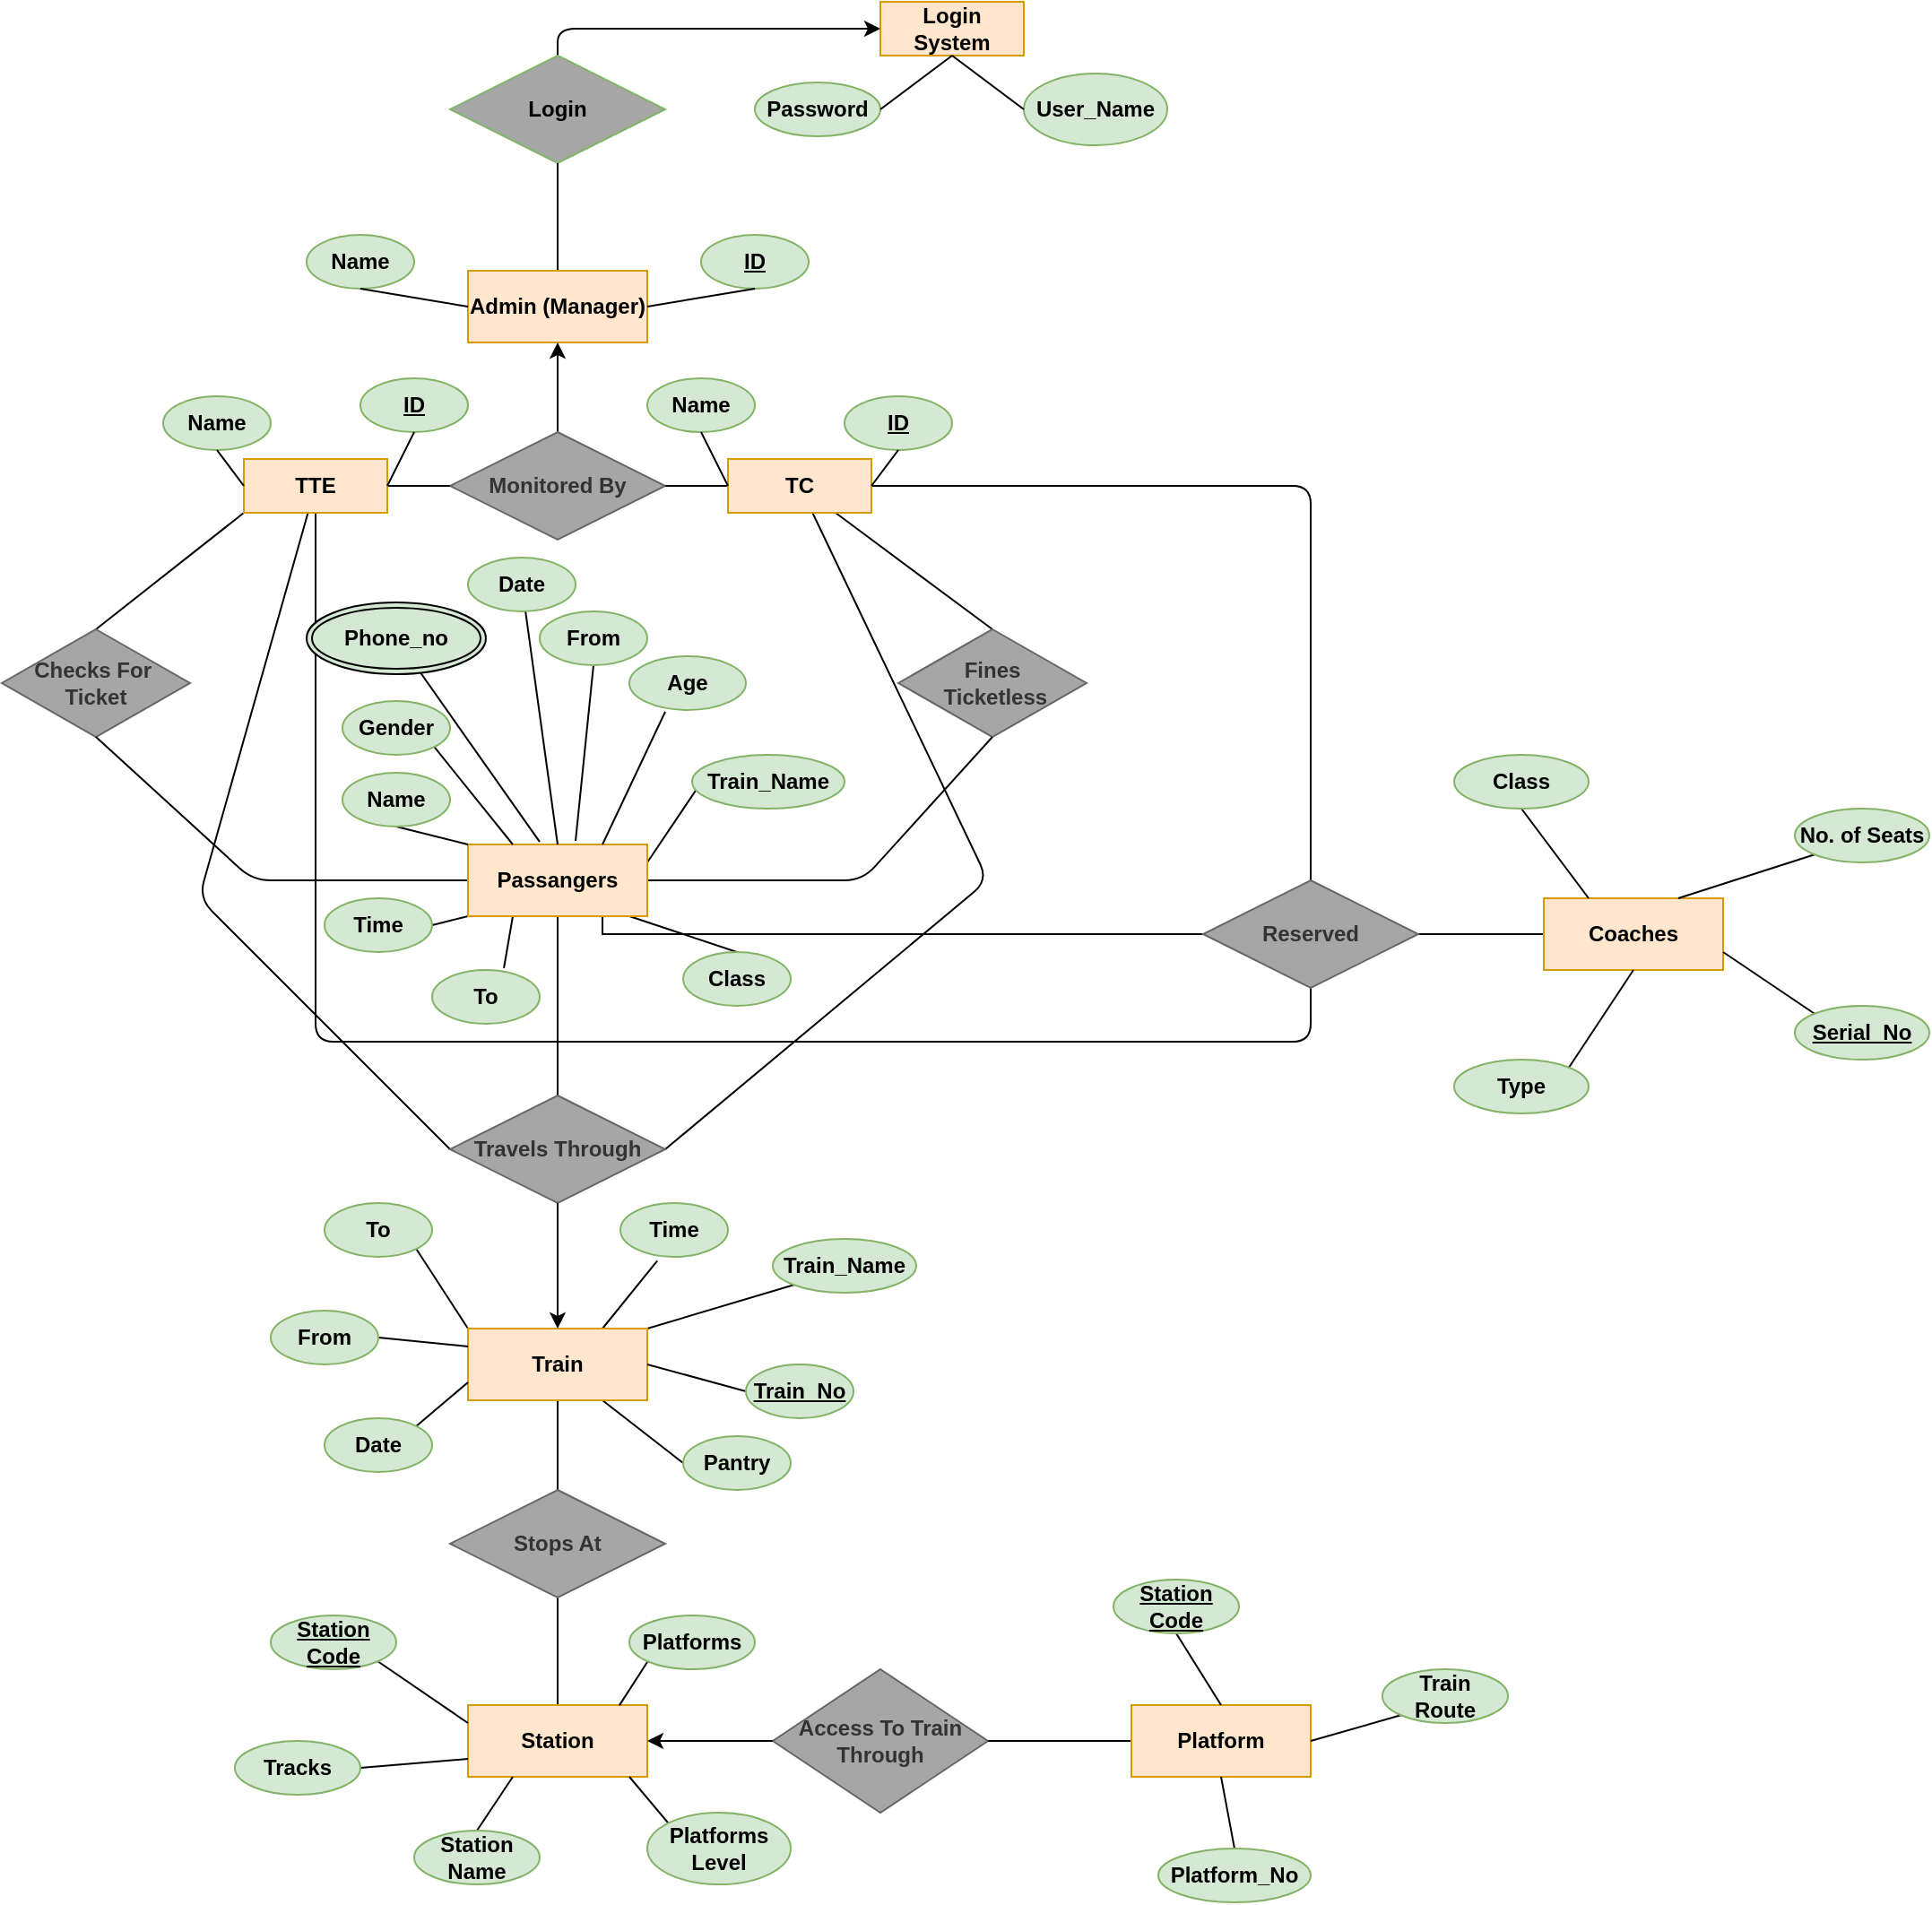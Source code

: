 <mxfile version="14.6.8" type="device"><diagram id="DyldK7B33Eb93IJ0dEKz" name="1"><mxGraphModel dx="1038" dy="556" grid="1" gridSize="10" guides="1" tooltips="1" connect="1" arrows="1" fold="1" page="1" pageScale="1" pageWidth="850" pageHeight="1100" math="0" shadow="0"><root><mxCell id="MlASKUYpzS3GPmrVr3i8-0"/><mxCell id="MlASKUYpzS3GPmrVr3i8-1" parent="MlASKUYpzS3GPmrVr3i8-0"/><object label="Login System" placeholders="1" id="RzUhSfIy6V19n01zIrSp-0"><mxCell style="whiteSpace=wrap;align=center;strokeColor=#d79b00;fillColor=#ffe6cc;fontStyle=1" parent="MlASKUYpzS3GPmrVr3i8-1" vertex="1"><mxGeometry x="740" y="20" width="80" height="30" as="geometry"/></mxCell></object><mxCell id="RzUhSfIy6V19n01zIrSp-6" value="&lt;b&gt;User_Name&lt;/b&gt;" style="ellipse;whiteSpace=wrap;html=1;align=center;strokeColor=#82b366;fillColor=#d5e8d4;" parent="MlASKUYpzS3GPmrVr3i8-1" vertex="1"><mxGeometry x="820" y="60" width="80" height="40" as="geometry"/></mxCell><mxCell id="RzUhSfIy6V19n01zIrSp-9" value="&lt;b&gt;Password&lt;/b&gt;" style="ellipse;whiteSpace=wrap;html=1;align=center;strokeColor=#82b366;fillColor=#d5e8d4;" parent="MlASKUYpzS3GPmrVr3i8-1" vertex="1"><mxGeometry x="670" y="65" width="70" height="30" as="geometry"/></mxCell><mxCell id="RzUhSfIy6V19n01zIrSp-18" style="edgeStyle=orthogonalEdgeStyle;rounded=1;orthogonalLoop=1;jettySize=auto;html=1;entryX=0;entryY=0.5;entryDx=0;entryDy=0;" parent="MlASKUYpzS3GPmrVr3i8-1" source="RzUhSfIy6V19n01zIrSp-15" target="RzUhSfIy6V19n01zIrSp-0" edge="1"><mxGeometry relative="1" as="geometry"><Array as="points"><mxPoint x="560" y="35"/></Array></mxGeometry></mxCell><mxCell id="RzUhSfIy6V19n01zIrSp-15" value="&lt;b&gt;Login&lt;/b&gt;" style="shape=rhombus;perimeter=rhombusPerimeter;whiteSpace=wrap;html=1;align=center;strokeColor=#82b366;fillColor=#A6A6A6;" parent="MlASKUYpzS3GPmrVr3i8-1" vertex="1"><mxGeometry x="500" y="50" width="120" height="60" as="geometry"/></mxCell><mxCell id="1xC-IK72fzWlQO53O1Xw-21" style="edgeStyle=none;rounded=1;orthogonalLoop=1;jettySize=auto;html=1;entryX=0.5;entryY=1;entryDx=0;entryDy=0;fontColor=#333333;endArrow=none;" parent="MlASKUYpzS3GPmrVr3i8-1" source="RzUhSfIy6V19n01zIrSp-19" target="RzUhSfIy6V19n01zIrSp-15" edge="1"><mxGeometry relative="1" as="geometry"/></mxCell><mxCell id="RzUhSfIy6V19n01zIrSp-19" value="&lt;b&gt;Admin (Manager)&lt;/b&gt;" style="whiteSpace=wrap;html=1;align=center;strokeColor=#d79b00;fillColor=#ffe6cc;" parent="MlASKUYpzS3GPmrVr3i8-1" vertex="1"><mxGeometry x="510" y="170" width="100" height="40" as="geometry"/></mxCell><mxCell id="RzUhSfIy6V19n01zIrSp-21" value="&lt;b&gt;Name&lt;/b&gt;" style="ellipse;whiteSpace=wrap;html=1;align=center;strokeColor=#82b366;fillColor=#d5e8d4;" parent="MlASKUYpzS3GPmrVr3i8-1" vertex="1"><mxGeometry x="420" y="150" width="60" height="30" as="geometry"/></mxCell><mxCell id="RzUhSfIy6V19n01zIrSp-22" value="&lt;b&gt;&lt;u&gt;ID&lt;/u&gt;&lt;/b&gt;" style="ellipse;whiteSpace=wrap;html=1;align=center;strokeColor=#82b366;fillColor=#d5e8d4;" parent="MlASKUYpzS3GPmrVr3i8-1" vertex="1"><mxGeometry x="640" y="150" width="60" height="30" as="geometry"/></mxCell><mxCell id="RzUhSfIy6V19n01zIrSp-29" value="" style="endArrow=none;html=1;entryX=1;entryY=0.5;entryDx=0;entryDy=0;exitX=0.5;exitY=1;exitDx=0;exitDy=0;" parent="MlASKUYpzS3GPmrVr3i8-1" source="RzUhSfIy6V19n01zIrSp-0" target="RzUhSfIy6V19n01zIrSp-9" edge="1"><mxGeometry width="50" height="50" relative="1" as="geometry"><mxPoint x="790" y="85" as="sourcePoint"/><mxPoint x="570" y="250" as="targetPoint"/></mxGeometry></mxCell><mxCell id="RzUhSfIy6V19n01zIrSp-30" value="" style="endArrow=none;html=1;entryX=0.5;entryY=1;entryDx=0;entryDy=0;exitX=0;exitY=0.5;exitDx=0;exitDy=0;" parent="MlASKUYpzS3GPmrVr3i8-1" source="RzUhSfIy6V19n01zIrSp-6" target="RzUhSfIy6V19n01zIrSp-0" edge="1"><mxGeometry width="50" height="50" relative="1" as="geometry"><mxPoint x="780" y="80" as="sourcePoint"/><mxPoint x="760" y="90" as="targetPoint"/></mxGeometry></mxCell><mxCell id="RzUhSfIy6V19n01zIrSp-33" value="" style="endArrow=none;html=1;entryX=0.5;entryY=1;entryDx=0;entryDy=0;exitX=1;exitY=0.5;exitDx=0;exitDy=0;" parent="MlASKUYpzS3GPmrVr3i8-1" source="RzUhSfIy6V19n01zIrSp-19" target="RzUhSfIy6V19n01zIrSp-22" edge="1"><mxGeometry width="50" height="50" relative="1" as="geometry"><mxPoint x="520" y="300" as="sourcePoint"/><mxPoint x="570" y="250" as="targetPoint"/></mxGeometry></mxCell><mxCell id="RzUhSfIy6V19n01zIrSp-34" value="" style="endArrow=none;html=1;entryX=0.5;entryY=1;entryDx=0;entryDy=0;exitX=0;exitY=0.5;exitDx=0;exitDy=0;" parent="MlASKUYpzS3GPmrVr3i8-1" source="RzUhSfIy6V19n01zIrSp-19" target="RzUhSfIy6V19n01zIrSp-21" edge="1"><mxGeometry width="50" height="50" relative="1" as="geometry"><mxPoint x="90" y="290" as="sourcePoint"/><mxPoint x="140" y="240" as="targetPoint"/></mxGeometry></mxCell><mxCell id="RzUhSfIy6V19n01zIrSp-40" style="edgeStyle=orthogonalEdgeStyle;rounded=0;orthogonalLoop=1;jettySize=auto;html=1;" parent="MlASKUYpzS3GPmrVr3i8-1" source="RzUhSfIy6V19n01zIrSp-36" target="RzUhSfIy6V19n01zIrSp-19" edge="1"><mxGeometry relative="1" as="geometry"/></mxCell><mxCell id="RzUhSfIy6V19n01zIrSp-36" value="&lt;b&gt;Monitored By&lt;/b&gt;" style="shape=rhombus;perimeter=rhombusPerimeter;whiteSpace=wrap;html=1;align=center;strokeColor=#666666;fontColor=#333333;fillColor=#A6A6A6;" parent="MlASKUYpzS3GPmrVr3i8-1" vertex="1"><mxGeometry x="500" y="260" width="120" height="60" as="geometry"/></mxCell><mxCell id="RzUhSfIy6V19n01zIrSp-99" style="edgeStyle=none;rounded=1;orthogonalLoop=1;jettySize=auto;html=1;exitX=0.5;exitY=1;exitDx=0;exitDy=0;fontColor=#333333;endArrow=none;" parent="MlASKUYpzS3GPmrVr3i8-1" source="RzUhSfIy6V19n01zIrSp-43" target="RzUhSfIy6V19n01zIrSp-100" edge="1"><mxGeometry relative="1" as="geometry"><mxPoint x="980" y="580" as="targetPoint"/><Array as="points"><mxPoint x="425" y="320"/><mxPoint x="425" y="600"/><mxPoint x="980" y="600"/></Array></mxGeometry></mxCell><mxCell id="0YrHvxwZOeB_a5QmMb0x-26" style="edgeStyle=none;rounded=1;orthogonalLoop=1;jettySize=auto;html=1;entryX=0;entryY=0.5;entryDx=0;entryDy=0;fontColor=#333333;endArrow=none;" parent="MlASKUYpzS3GPmrVr3i8-1" source="RzUhSfIy6V19n01zIrSp-43" target="RzUhSfIy6V19n01zIrSp-81" edge="1"><mxGeometry relative="1" as="geometry"><Array as="points"><mxPoint x="360" y="520"/></Array></mxGeometry></mxCell><mxCell id="1xC-IK72fzWlQO53O1Xw-6" style="edgeStyle=none;rounded=0;orthogonalLoop=1;jettySize=auto;html=1;exitX=1;exitY=0.5;exitDx=0;exitDy=0;entryX=0;entryY=0.5;entryDx=0;entryDy=0;fontColor=#333333;endArrow=none;" parent="MlASKUYpzS3GPmrVr3i8-1" source="RzUhSfIy6V19n01zIrSp-43" target="RzUhSfIy6V19n01zIrSp-36" edge="1"><mxGeometry relative="1" as="geometry"/></mxCell><mxCell id="1xC-IK72fzWlQO53O1Xw-10" style="edgeStyle=none;rounded=0;orthogonalLoop=1;jettySize=auto;html=1;exitX=0;exitY=1;exitDx=0;exitDy=0;entryX=0.5;entryY=0;entryDx=0;entryDy=0;fontColor=#333333;endArrow=none;" parent="MlASKUYpzS3GPmrVr3i8-1" source="RzUhSfIy6V19n01zIrSp-43" target="RzUhSfIy6V19n01zIrSp-58" edge="1"><mxGeometry relative="1" as="geometry"/></mxCell><mxCell id="RzUhSfIy6V19n01zIrSp-43" value="&lt;b&gt;TTE&lt;/b&gt;" style="whiteSpace=wrap;html=1;align=center;strokeColor=#d79b00;fillColor=#ffe6cc;" parent="MlASKUYpzS3GPmrVr3i8-1" vertex="1"><mxGeometry x="385" y="275" width="80" height="30" as="geometry"/></mxCell><mxCell id="RzUhSfIy6V19n01zIrSp-44" value="&lt;b&gt;Name&lt;/b&gt;" style="ellipse;whiteSpace=wrap;html=1;align=center;strokeColor=#82b366;fillColor=#d5e8d4;" parent="MlASKUYpzS3GPmrVr3i8-1" vertex="1"><mxGeometry x="340" y="240" width="60" height="30" as="geometry"/></mxCell><mxCell id="RzUhSfIy6V19n01zIrSp-45" value="&lt;b&gt;&lt;u&gt;ID&lt;/u&gt;&lt;/b&gt;" style="ellipse;whiteSpace=wrap;html=1;align=center;strokeColor=#82b366;fillColor=#d5e8d4;" parent="MlASKUYpzS3GPmrVr3i8-1" vertex="1"><mxGeometry x="450" y="230" width="60" height="30" as="geometry"/></mxCell><mxCell id="RzUhSfIy6V19n01zIrSp-46" value="" style="endArrow=none;html=1;entryX=0.5;entryY=1;entryDx=0;entryDy=0;exitX=1;exitY=0.5;exitDx=0;exitDy=0;" parent="MlASKUYpzS3GPmrVr3i8-1" source="RzUhSfIy6V19n01zIrSp-43" target="RzUhSfIy6V19n01zIrSp-45" edge="1"><mxGeometry width="50" height="50" relative="1" as="geometry"><mxPoint x="370" y="400" as="sourcePoint"/><mxPoint x="420" y="350" as="targetPoint"/></mxGeometry></mxCell><mxCell id="RzUhSfIy6V19n01zIrSp-47" value="" style="endArrow=none;html=1;entryX=0.5;entryY=1;entryDx=0;entryDy=0;exitX=0;exitY=0.5;exitDx=0;exitDy=0;" parent="MlASKUYpzS3GPmrVr3i8-1" source="RzUhSfIy6V19n01zIrSp-43" target="RzUhSfIy6V19n01zIrSp-44" edge="1"><mxGeometry width="50" height="50" relative="1" as="geometry"><mxPoint x="-60" y="390" as="sourcePoint"/><mxPoint x="-10" y="340" as="targetPoint"/></mxGeometry></mxCell><mxCell id="RzUhSfIy6V19n01zIrSp-97" style="edgeStyle=none;rounded=1;orthogonalLoop=1;jettySize=auto;html=1;exitX=1;exitY=0.5;exitDx=0;exitDy=0;fontColor=#333333;endArrow=none;entryX=0.5;entryY=0;entryDx=0;entryDy=0;" parent="MlASKUYpzS3GPmrVr3i8-1" source="RzUhSfIy6V19n01zIrSp-48" target="RzUhSfIy6V19n01zIrSp-100" edge="1"><mxGeometry relative="1" as="geometry"><mxPoint x="980" y="460" as="targetPoint"/><Array as="points"><mxPoint x="980" y="290"/></Array></mxGeometry></mxCell><mxCell id="1xC-IK72fzWlQO53O1Xw-5" style="edgeStyle=none;rounded=0;orthogonalLoop=1;jettySize=auto;html=1;exitX=0;exitY=0.5;exitDx=0;exitDy=0;entryX=1;entryY=0.5;entryDx=0;entryDy=0;fontColor=#333333;endArrow=none;" parent="MlASKUYpzS3GPmrVr3i8-1" source="RzUhSfIy6V19n01zIrSp-48" target="RzUhSfIy6V19n01zIrSp-36" edge="1"><mxGeometry relative="1" as="geometry"/></mxCell><mxCell id="q6Xq4UQyT8eU1fLoYsST-3" style="edgeStyle=none;orthogonalLoop=1;jettySize=auto;html=1;exitX=0.75;exitY=1;exitDx=0;exitDy=0;entryX=0.5;entryY=0;entryDx=0;entryDy=0;fontColor=#333333;endArrow=none;" parent="MlASKUYpzS3GPmrVr3i8-1" source="RzUhSfIy6V19n01zIrSp-48" target="RzUhSfIy6V19n01zIrSp-59" edge="1"><mxGeometry relative="1" as="geometry"/></mxCell><mxCell id="q6Xq4UQyT8eU1fLoYsST-4" style="edgeStyle=none;orthogonalLoop=1;jettySize=auto;html=1;entryX=1;entryY=0.5;entryDx=0;entryDy=0;fontColor=#333333;endArrow=none;" parent="MlASKUYpzS3GPmrVr3i8-1" source="RzUhSfIy6V19n01zIrSp-48" target="RzUhSfIy6V19n01zIrSp-81" edge="1"><mxGeometry relative="1" as="geometry"><Array as="points"><mxPoint x="800" y="510"/></Array></mxGeometry></mxCell><mxCell id="RzUhSfIy6V19n01zIrSp-48" value="&lt;b&gt;TC&lt;/b&gt;" style="whiteSpace=wrap;html=1;align=center;strokeColor=#d79b00;fillColor=#ffe6cc;" parent="MlASKUYpzS3GPmrVr3i8-1" vertex="1"><mxGeometry x="655" y="275" width="80" height="30" as="geometry"/></mxCell><mxCell id="RzUhSfIy6V19n01zIrSp-49" value="&lt;b&gt;Name&lt;/b&gt;" style="ellipse;whiteSpace=wrap;html=1;align=center;strokeColor=#82b366;fillColor=#d5e8d4;" parent="MlASKUYpzS3GPmrVr3i8-1" vertex="1"><mxGeometry x="610" y="230" width="60" height="30" as="geometry"/></mxCell><mxCell id="RzUhSfIy6V19n01zIrSp-50" value="&lt;b&gt;&lt;u&gt;ID&lt;/u&gt;&lt;/b&gt;" style="ellipse;whiteSpace=wrap;html=1;align=center;strokeColor=#82b366;fillColor=#d5e8d4;" parent="MlASKUYpzS3GPmrVr3i8-1" vertex="1"><mxGeometry x="720" y="240" width="60" height="30" as="geometry"/></mxCell><mxCell id="RzUhSfIy6V19n01zIrSp-51" value="" style="endArrow=none;html=1;entryX=0.5;entryY=1;entryDx=0;entryDy=0;exitX=1;exitY=0.5;exitDx=0;exitDy=0;" parent="MlASKUYpzS3GPmrVr3i8-1" source="RzUhSfIy6V19n01zIrSp-48" target="RzUhSfIy6V19n01zIrSp-50" edge="1"><mxGeometry width="50" height="50" relative="1" as="geometry"><mxPoint x="640" y="400" as="sourcePoint"/><mxPoint x="690" y="350" as="targetPoint"/></mxGeometry></mxCell><mxCell id="RzUhSfIy6V19n01zIrSp-52" value="" style="endArrow=none;html=1;entryX=0.5;entryY=1;entryDx=0;entryDy=0;exitX=0;exitY=0.5;exitDx=0;exitDy=0;" parent="MlASKUYpzS3GPmrVr3i8-1" source="RzUhSfIy6V19n01zIrSp-48" target="RzUhSfIy6V19n01zIrSp-49" edge="1"><mxGeometry width="50" height="50" relative="1" as="geometry"><mxPoint x="210" y="390" as="sourcePoint"/><mxPoint x="260" y="340" as="targetPoint"/></mxGeometry></mxCell><mxCell id="RzUhSfIy6V19n01zIrSp-58" value="&lt;b&gt;Checks For&amp;nbsp;&lt;br&gt;Ticket&lt;br&gt;&lt;/b&gt;" style="shape=rhombus;perimeter=rhombusPerimeter;whiteSpace=wrap;html=1;align=center;strokeColor=#666666;fontColor=#333333;fillColor=#A6A6A6;" parent="MlASKUYpzS3GPmrVr3i8-1" vertex="1"><mxGeometry x="250" y="370" width="105" height="60" as="geometry"/></mxCell><mxCell id="RzUhSfIy6V19n01zIrSp-59" value="&lt;b&gt;Fines&lt;br&gt;&amp;nbsp;Ticketless&lt;/b&gt;" style="shape=rhombus;perimeter=rhombusPerimeter;whiteSpace=wrap;html=1;align=center;strokeColor=#666666;fontColor=#333333;fillColor=#A6A6A6;" parent="MlASKUYpzS3GPmrVr3i8-1" vertex="1"><mxGeometry x="750" y="370" width="105" height="60" as="geometry"/></mxCell><mxCell id="RzUhSfIy6V19n01zIrSp-98" style="edgeStyle=none;rounded=0;orthogonalLoop=1;jettySize=auto;html=1;exitX=0.75;exitY=1;exitDx=0;exitDy=0;fontColor=#333333;endArrow=none;entryX=0;entryY=0.5;entryDx=0;entryDy=0;" parent="MlASKUYpzS3GPmrVr3i8-1" source="RzUhSfIy6V19n01zIrSp-63" target="RzUhSfIy6V19n01zIrSp-100" edge="1"><mxGeometry relative="1" as="geometry"><mxPoint x="870" y="540" as="targetPoint"/><Array as="points"><mxPoint x="585" y="540"/><mxPoint x="910" y="540"/></Array></mxGeometry></mxCell><mxCell id="0YrHvxwZOeB_a5QmMb0x-27" style="edgeStyle=none;rounded=0;orthogonalLoop=1;jettySize=auto;html=1;entryX=0.5;entryY=0;entryDx=0;entryDy=0;fontColor=#333333;endArrow=none;" parent="MlASKUYpzS3GPmrVr3i8-1" source="RzUhSfIy6V19n01zIrSp-63" target="RzUhSfIy6V19n01zIrSp-81" edge="1"><mxGeometry relative="1" as="geometry"/></mxCell><mxCell id="1xC-IK72fzWlQO53O1Xw-8" style="edgeStyle=none;rounded=1;orthogonalLoop=1;jettySize=auto;html=1;exitX=0;exitY=0.5;exitDx=0;exitDy=0;entryX=0.5;entryY=1;entryDx=0;entryDy=0;fontColor=#333333;endArrow=none;" parent="MlASKUYpzS3GPmrVr3i8-1" source="RzUhSfIy6V19n01zIrSp-63" target="RzUhSfIy6V19n01zIrSp-58" edge="1"><mxGeometry relative="1" as="geometry"><Array as="points"><mxPoint x="390" y="510"/></Array></mxGeometry></mxCell><mxCell id="1xC-IK72fzWlQO53O1Xw-12" style="edgeStyle=none;rounded=1;orthogonalLoop=1;jettySize=auto;html=1;exitX=1;exitY=0.5;exitDx=0;exitDy=0;entryX=0.5;entryY=1;entryDx=0;entryDy=0;fontColor=#333333;endArrow=none;" parent="MlASKUYpzS3GPmrVr3i8-1" source="RzUhSfIy6V19n01zIrSp-63" target="RzUhSfIy6V19n01zIrSp-59" edge="1"><mxGeometry relative="1" as="geometry"><Array as="points"><mxPoint x="730" y="510"/></Array></mxGeometry></mxCell><mxCell id="gS5c3b6zI_1ExoS6UJYO-4" style="edgeStyle=none;orthogonalLoop=1;jettySize=auto;html=1;exitX=0;exitY=1;exitDx=0;exitDy=0;entryX=1;entryY=0.5;entryDx=0;entryDy=0;fontColor=#333333;endArrow=none;" parent="MlASKUYpzS3GPmrVr3i8-1" source="RzUhSfIy6V19n01zIrSp-63" target="gS5c3b6zI_1ExoS6UJYO-0" edge="1"><mxGeometry relative="1" as="geometry"/></mxCell><mxCell id="gS5c3b6zI_1ExoS6UJYO-5" style="edgeStyle=none;orthogonalLoop=1;jettySize=auto;html=1;exitX=0.25;exitY=1;exitDx=0;exitDy=0;entryX=0.667;entryY=-0.033;entryDx=0;entryDy=0;entryPerimeter=0;fontColor=#333333;endArrow=none;" parent="MlASKUYpzS3GPmrVr3i8-1" source="RzUhSfIy6V19n01zIrSp-63" target="gS5c3b6zI_1ExoS6UJYO-1" edge="1"><mxGeometry relative="1" as="geometry"/></mxCell><mxCell id="gS5c3b6zI_1ExoS6UJYO-6" style="edgeStyle=none;orthogonalLoop=1;jettySize=auto;html=1;entryX=0.5;entryY=0;entryDx=0;entryDy=0;fontColor=#333333;endArrow=none;" parent="MlASKUYpzS3GPmrVr3i8-1" target="gS5c3b6zI_1ExoS6UJYO-2" edge="1"><mxGeometry relative="1" as="geometry"><mxPoint x="600" y="530" as="sourcePoint"/></mxGeometry></mxCell><mxCell id="q6Xq4UQyT8eU1fLoYsST-2" style="edgeStyle=none;orthogonalLoop=1;jettySize=auto;html=1;exitX=1;exitY=0.25;exitDx=0;exitDy=0;entryX=0;entryY=0;entryDx=0;entryDy=0;fontColor=#333333;endArrow=none;" parent="MlASKUYpzS3GPmrVr3i8-1" source="RzUhSfIy6V19n01zIrSp-63" target="q6Xq4UQyT8eU1fLoYsST-0" edge="1"><mxGeometry relative="1" as="geometry"/></mxCell><mxCell id="RzUhSfIy6V19n01zIrSp-63" value="&lt;b&gt;Passangers&lt;/b&gt;" style="whiteSpace=wrap;html=1;align=center;strokeColor=#d79b00;fillColor=#ffe6cc;" parent="MlASKUYpzS3GPmrVr3i8-1" vertex="1"><mxGeometry x="510" y="490" width="100" height="40" as="geometry"/></mxCell><mxCell id="RzUhSfIy6V19n01zIrSp-75" style="edgeStyle=none;orthogonalLoop=1;jettySize=auto;html=1;exitX=0.5;exitY=1;exitDx=0;exitDy=0;entryX=0;entryY=0;entryDx=0;entryDy=0;fontColor=#333333;endArrow=none;" parent="MlASKUYpzS3GPmrVr3i8-1" source="RzUhSfIy6V19n01zIrSp-67" target="RzUhSfIy6V19n01zIrSp-63" edge="1"><mxGeometry relative="1" as="geometry"/></mxCell><mxCell id="RzUhSfIy6V19n01zIrSp-67" value="&lt;b&gt;Name&lt;/b&gt;" style="ellipse;whiteSpace=wrap;html=1;align=center;strokeColor=#82b366;fillColor=#d5e8d4;" parent="MlASKUYpzS3GPmrVr3i8-1" vertex="1"><mxGeometry x="440" y="450" width="60" height="30" as="geometry"/></mxCell><mxCell id="RzUhSfIy6V19n01zIrSp-76" style="edgeStyle=none;orthogonalLoop=1;jettySize=auto;html=1;exitX=1;exitY=1;exitDx=0;exitDy=0;entryX=0.25;entryY=0;entryDx=0;entryDy=0;fontColor=#333333;endArrow=none;" parent="MlASKUYpzS3GPmrVr3i8-1" source="RzUhSfIy6V19n01zIrSp-68" target="RzUhSfIy6V19n01zIrSp-63" edge="1"><mxGeometry relative="1" as="geometry"/></mxCell><mxCell id="RzUhSfIy6V19n01zIrSp-68" value="&lt;b&gt;Gender&lt;/b&gt;" style="ellipse;whiteSpace=wrap;html=1;align=center;strokeColor=#82b366;fillColor=#d5e8d4;" parent="MlASKUYpzS3GPmrVr3i8-1" vertex="1"><mxGeometry x="440" y="410" width="60" height="30" as="geometry"/></mxCell><mxCell id="RzUhSfIy6V19n01zIrSp-77" style="edgeStyle=none;orthogonalLoop=1;jettySize=auto;html=1;entryX=0.4;entryY=-0.035;entryDx=0;entryDy=0;fontColor=#333333;endArrow=none;entryPerimeter=0;" parent="MlASKUYpzS3GPmrVr3i8-1" source="5zRqF2EC_y2QHd6_d3HQ-8" target="RzUhSfIy6V19n01zIrSp-63" edge="1"><mxGeometry relative="1" as="geometry"><mxPoint x="500" y="400" as="sourcePoint"/></mxGeometry></mxCell><mxCell id="RzUhSfIy6V19n01zIrSp-79" style="edgeStyle=none;orthogonalLoop=1;jettySize=auto;html=1;entryX=0.75;entryY=0;entryDx=0;entryDy=0;fontColor=#333333;endArrow=none;" parent="MlASKUYpzS3GPmrVr3i8-1" target="RzUhSfIy6V19n01zIrSp-63" edge="1"><mxGeometry relative="1" as="geometry"><mxPoint x="620" y="416" as="sourcePoint"/></mxGeometry></mxCell><mxCell id="RzUhSfIy6V19n01zIrSp-80" style="edgeStyle=none;orthogonalLoop=1;jettySize=auto;html=1;exitX=0;exitY=1;exitDx=0;exitDy=0;fontColor=#333333;endArrow=none;" parent="MlASKUYpzS3GPmrVr3i8-1" edge="1"><mxGeometry relative="1" as="geometry"><mxPoint x="644" y="446" as="targetPoint"/><mxPoint x="643.662" y="445.678" as="sourcePoint"/></mxGeometry></mxCell><mxCell id="RzUhSfIy6V19n01zIrSp-78" style="edgeStyle=none;orthogonalLoop=1;jettySize=auto;html=1;exitX=0.5;exitY=1;exitDx=0;exitDy=0;fontColor=#333333;endArrow=none;" parent="MlASKUYpzS3GPmrVr3i8-1" source="RzUhSfIy6V19n01zIrSp-72" edge="1"><mxGeometry relative="1" as="geometry"><mxPoint x="570" y="488" as="targetPoint"/></mxGeometry></mxCell><mxCell id="RzUhSfIy6V19n01zIrSp-72" value="&lt;b&gt;From&lt;/b&gt;" style="ellipse;whiteSpace=wrap;html=1;align=center;strokeColor=#82b366;fillColor=#d5e8d4;" parent="MlASKUYpzS3GPmrVr3i8-1" vertex="1"><mxGeometry x="550" y="360" width="60" height="30" as="geometry"/></mxCell><mxCell id="RzUhSfIy6V19n01zIrSp-81" value="&lt;b&gt;Travels Through&lt;/b&gt;" style="shape=rhombus;perimeter=rhombusPerimeter;whiteSpace=wrap;html=1;align=center;strokeColor=#666666;fontColor=#333333;fillColor=#A6A6A6;" parent="MlASKUYpzS3GPmrVr3i8-1" vertex="1"><mxGeometry x="500" y="630" width="120" height="60" as="geometry"/></mxCell><mxCell id="RzUhSfIy6V19n01zIrSp-117" style="edgeStyle=none;rounded=0;orthogonalLoop=1;jettySize=auto;html=1;exitX=0.75;exitY=1;exitDx=0;exitDy=0;entryX=0;entryY=0.5;entryDx=0;entryDy=0;fontColor=#333333;endArrow=none;" parent="MlASKUYpzS3GPmrVr3i8-1" source="RzUhSfIy6V19n01zIrSp-86" target="RzUhSfIy6V19n01zIrSp-116" edge="1"><mxGeometry relative="1" as="geometry"/></mxCell><mxCell id="1xC-IK72fzWlQO53O1Xw-16" style="edgeStyle=none;rounded=1;orthogonalLoop=1;jettySize=auto;html=1;exitX=0.5;exitY=1;exitDx=0;exitDy=0;entryX=0.5;entryY=0;entryDx=0;entryDy=0;fontColor=#333333;endArrow=none;" parent="MlASKUYpzS3GPmrVr3i8-1" source="RzUhSfIy6V19n01zIrSp-86" target="RzUhSfIy6V19n01zIrSp-87" edge="1"><mxGeometry relative="1" as="geometry"/></mxCell><mxCell id="gS5c3b6zI_1ExoS6UJYO-10" style="edgeStyle=none;orthogonalLoop=1;jettySize=auto;html=1;exitX=0;exitY=0;exitDx=0;exitDy=0;entryX=1;entryY=1;entryDx=0;entryDy=0;fontColor=#333333;endArrow=none;" parent="MlASKUYpzS3GPmrVr3i8-1" source="RzUhSfIy6V19n01zIrSp-86" target="gS5c3b6zI_1ExoS6UJYO-7" edge="1"><mxGeometry relative="1" as="geometry"/></mxCell><mxCell id="gS5c3b6zI_1ExoS6UJYO-12" style="edgeStyle=none;orthogonalLoop=1;jettySize=auto;html=1;exitX=0.75;exitY=0;exitDx=0;exitDy=0;entryX=0.343;entryY=1.073;entryDx=0;entryDy=0;entryPerimeter=0;fontColor=#333333;endArrow=none;" parent="MlASKUYpzS3GPmrVr3i8-1" source="RzUhSfIy6V19n01zIrSp-86" target="gS5c3b6zI_1ExoS6UJYO-8" edge="1"><mxGeometry relative="1" as="geometry"/></mxCell><mxCell id="5zRqF2EC_y2QHd6_d3HQ-2" style="edgeStyle=none;rounded=0;orthogonalLoop=1;jettySize=auto;html=1;exitX=1;exitY=0;exitDx=0;exitDy=0;entryX=0;entryY=1;entryDx=0;entryDy=0;fontColor=#333333;endArrow=none;" parent="MlASKUYpzS3GPmrVr3i8-1" source="RzUhSfIy6V19n01zIrSp-86" target="5zRqF2EC_y2QHd6_d3HQ-0" edge="1"><mxGeometry relative="1" as="geometry"/></mxCell><mxCell id="RzUhSfIy6V19n01zIrSp-86" value="&lt;b&gt;Train&lt;/b&gt;" style="whiteSpace=wrap;html=1;align=center;strokeColor=#d79b00;fillColor=#ffe6cc;" parent="MlASKUYpzS3GPmrVr3i8-1" vertex="1"><mxGeometry x="510" y="760" width="100" height="40" as="geometry"/></mxCell><mxCell id="1xC-IK72fzWlQO53O1Xw-17" style="edgeStyle=none;rounded=1;orthogonalLoop=1;jettySize=auto;html=1;exitX=0.5;exitY=1;exitDx=0;exitDy=0;entryX=0.5;entryY=0;entryDx=0;entryDy=0;fontColor=#333333;endArrow=none;" parent="MlASKUYpzS3GPmrVr3i8-1" source="RzUhSfIy6V19n01zIrSp-87" target="RzUhSfIy6V19n01zIrSp-90" edge="1"><mxGeometry relative="1" as="geometry"/></mxCell><mxCell id="RzUhSfIy6V19n01zIrSp-87" value="&lt;b&gt;Stops At&lt;/b&gt;" style="shape=rhombus;perimeter=rhombusPerimeter;whiteSpace=wrap;html=1;align=center;strokeColor=#666666;fontColor=#333333;fillColor=#A6A6A6;" parent="MlASKUYpzS3GPmrVr3i8-1" vertex="1"><mxGeometry x="500" y="850" width="120" height="60" as="geometry"/></mxCell><mxCell id="RzUhSfIy6V19n01zIrSp-90" value="&lt;b&gt;Station&lt;/b&gt;" style="whiteSpace=wrap;html=1;align=center;strokeColor=#d79b00;fillColor=#ffe6cc;" parent="MlASKUYpzS3GPmrVr3i8-1" vertex="1"><mxGeometry x="510" y="970" width="100" height="40" as="geometry"/></mxCell><mxCell id="RzUhSfIy6V19n01zIrSp-91" value="&lt;b&gt;Access To Train &lt;br&gt;Through&lt;/b&gt;" style="shape=rhombus;perimeter=rhombusPerimeter;whiteSpace=wrap;html=1;align=center;strokeColor=#666666;fontColor=#333333;fillColor=#A6A6A6;" parent="MlASKUYpzS3GPmrVr3i8-1" vertex="1"><mxGeometry x="680" y="950" width="120" height="80" as="geometry"/></mxCell><mxCell id="1xC-IK72fzWlQO53O1Xw-20" value="" style="edgeStyle=none;rounded=1;orthogonalLoop=1;jettySize=auto;html=1;fontColor=#333333;endArrow=none;" parent="MlASKUYpzS3GPmrVr3i8-1" source="RzUhSfIy6V19n01zIrSp-93" target="RzUhSfIy6V19n01zIrSp-91" edge="1"><mxGeometry relative="1" as="geometry"/></mxCell><mxCell id="RzUhSfIy6V19n01zIrSp-93" value="&lt;b&gt;Platform&lt;/b&gt;" style="whiteSpace=wrap;html=1;align=center;strokeColor=#d79b00;fillColor=#ffe6cc;" parent="MlASKUYpzS3GPmrVr3i8-1" vertex="1"><mxGeometry x="880" y="970" width="100" height="40" as="geometry"/></mxCell><mxCell id="RzUhSfIy6V19n01zIrSp-101" style="edgeStyle=none;rounded=0;orthogonalLoop=1;jettySize=auto;html=1;fontColor=#333333;endArrow=none;entryX=0;entryY=0.5;entryDx=0;entryDy=0;" parent="MlASKUYpzS3GPmrVr3i8-1" source="RzUhSfIy6V19n01zIrSp-100" target="RzUhSfIy6V19n01zIrSp-102" edge="1"><mxGeometry relative="1" as="geometry"><mxPoint x="1120" y="540" as="targetPoint"/></mxGeometry></mxCell><mxCell id="RzUhSfIy6V19n01zIrSp-100" value="&lt;b&gt;Reserved&lt;/b&gt;" style="shape=rhombus;perimeter=rhombusPerimeter;whiteSpace=wrap;html=1;align=center;strokeColor=#666666;fontColor=#333333;fillColor=#A6A6A6;" parent="MlASKUYpzS3GPmrVr3i8-1" vertex="1"><mxGeometry x="920" y="510" width="120" height="60" as="geometry"/></mxCell><mxCell id="RzUhSfIy6V19n01zIrSp-102" value="&lt;b&gt;Coaches&lt;/b&gt;" style="whiteSpace=wrap;html=1;align=center;strokeColor=#d79b00;fillColor=#ffe6cc;" parent="MlASKUYpzS3GPmrVr3i8-1" vertex="1"><mxGeometry x="1110" y="520" width="100" height="40" as="geometry"/></mxCell><mxCell id="RzUhSfIy6V19n01zIrSp-107" style="edgeStyle=none;rounded=0;orthogonalLoop=1;jettySize=auto;html=1;exitX=1;exitY=0.5;exitDx=0;exitDy=0;entryX=0;entryY=0.25;entryDx=0;entryDy=0;fontColor=#333333;endArrow=none;" parent="MlASKUYpzS3GPmrVr3i8-1" source="RzUhSfIy6V19n01zIrSp-103" target="RzUhSfIy6V19n01zIrSp-86" edge="1"><mxGeometry relative="1" as="geometry"/></mxCell><mxCell id="RzUhSfIy6V19n01zIrSp-103" value="&lt;b&gt;From&lt;/b&gt;" style="ellipse;whiteSpace=wrap;html=1;align=center;strokeColor=#82b366;fillColor=#d5e8d4;" parent="MlASKUYpzS3GPmrVr3i8-1" vertex="1"><mxGeometry x="400" y="750" width="60" height="30" as="geometry"/></mxCell><mxCell id="RzUhSfIy6V19n01zIrSp-108" style="edgeStyle=none;rounded=0;orthogonalLoop=1;jettySize=auto;html=1;exitX=1;exitY=0;exitDx=0;exitDy=0;entryX=0;entryY=0.75;entryDx=0;entryDy=0;fontColor=#333333;endArrow=none;" parent="MlASKUYpzS3GPmrVr3i8-1" source="RzUhSfIy6V19n01zIrSp-104" target="RzUhSfIy6V19n01zIrSp-86" edge="1"><mxGeometry relative="1" as="geometry"/></mxCell><mxCell id="RzUhSfIy6V19n01zIrSp-104" value="&lt;b&gt;Date&lt;/b&gt;" style="ellipse;whiteSpace=wrap;html=1;align=center;strokeColor=#82b366;fillColor=#d5e8d4;" parent="MlASKUYpzS3GPmrVr3i8-1" vertex="1"><mxGeometry x="430" y="810" width="60" height="30" as="geometry"/></mxCell><mxCell id="RzUhSfIy6V19n01zIrSp-115" style="edgeStyle=none;rounded=0;orthogonalLoop=1;jettySize=auto;html=1;exitX=0;exitY=0.5;exitDx=0;exitDy=0;entryX=1;entryY=0.5;entryDx=0;entryDy=0;fontColor=#333333;endArrow=none;" parent="MlASKUYpzS3GPmrVr3i8-1" source="RzUhSfIy6V19n01zIrSp-105" target="RzUhSfIy6V19n01zIrSp-86" edge="1"><mxGeometry relative="1" as="geometry"/></mxCell><mxCell id="RzUhSfIy6V19n01zIrSp-105" value="&lt;b&gt;&lt;u&gt;Train_No&lt;/u&gt;&lt;/b&gt;" style="ellipse;whiteSpace=wrap;html=1;align=center;strokeColor=#82b366;fillColor=#d5e8d4;" parent="MlASKUYpzS3GPmrVr3i8-1" vertex="1"><mxGeometry x="665" y="780" width="60" height="30" as="geometry"/></mxCell><mxCell id="RzUhSfIy6V19n01zIrSp-109" style="edgeStyle=none;rounded=0;orthogonalLoop=1;jettySize=auto;html=1;exitX=0.5;exitY=0;exitDx=0;exitDy=0;fontColor=#333333;endArrow=none;" parent="MlASKUYpzS3GPmrVr3i8-1" source="RzUhSfIy6V19n01zIrSp-105" target="RzUhSfIy6V19n01zIrSp-105" edge="1"><mxGeometry relative="1" as="geometry"/></mxCell><mxCell id="RzUhSfIy6V19n01zIrSp-114" style="edgeStyle=none;rounded=0;orthogonalLoop=1;jettySize=auto;html=1;fontColor=#333333;endArrow=none;" parent="MlASKUYpzS3GPmrVr3i8-1" source="RzUhSfIy6V19n01zIrSp-112" edge="1"><mxGeometry relative="1" as="geometry"><mxPoint x="560" y="490" as="targetPoint"/></mxGeometry></mxCell><mxCell id="RzUhSfIy6V19n01zIrSp-112" value="&lt;b&gt;Date&lt;/b&gt;" style="ellipse;whiteSpace=wrap;html=1;align=center;strokeColor=#82b366;fillColor=#d5e8d4;" parent="MlASKUYpzS3GPmrVr3i8-1" vertex="1"><mxGeometry x="510" y="330" width="60" height="30" as="geometry"/></mxCell><mxCell id="RzUhSfIy6V19n01zIrSp-116" value="&lt;b&gt;Pantry&lt;/b&gt;" style="ellipse;whiteSpace=wrap;html=1;align=center;strokeColor=#82b366;fillColor=#d5e8d4;" parent="MlASKUYpzS3GPmrVr3i8-1" vertex="1"><mxGeometry x="630" y="820" width="60" height="30" as="geometry"/></mxCell><mxCell id="RzUhSfIy6V19n01zIrSp-124" style="edgeStyle=none;rounded=0;orthogonalLoop=1;jettySize=auto;html=1;exitX=1;exitY=1;exitDx=0;exitDy=0;entryX=0;entryY=0.25;entryDx=0;entryDy=0;fontColor=#333333;endArrow=none;" parent="MlASKUYpzS3GPmrVr3i8-1" source="RzUhSfIy6V19n01zIrSp-118" target="RzUhSfIy6V19n01zIrSp-90" edge="1"><mxGeometry relative="1" as="geometry"/></mxCell><mxCell id="RzUhSfIy6V19n01zIrSp-118" value="&lt;b&gt;&lt;u&gt;Station Code&lt;/u&gt;&lt;/b&gt;" style="ellipse;whiteSpace=wrap;html=1;align=center;strokeColor=#82b366;fillColor=#d5e8d4;" parent="MlASKUYpzS3GPmrVr3i8-1" vertex="1"><mxGeometry x="400" y="920" width="70" height="30" as="geometry"/></mxCell><mxCell id="RzUhSfIy6V19n01zIrSp-123" style="edgeStyle=none;rounded=0;orthogonalLoop=1;jettySize=auto;html=1;exitX=1;exitY=0.5;exitDx=0;exitDy=0;entryX=0;entryY=0.75;entryDx=0;entryDy=0;fontColor=#333333;endArrow=none;" parent="MlASKUYpzS3GPmrVr3i8-1" source="RzUhSfIy6V19n01zIrSp-119" target="RzUhSfIy6V19n01zIrSp-90" edge="1"><mxGeometry relative="1" as="geometry"/></mxCell><mxCell id="RzUhSfIy6V19n01zIrSp-119" value="&lt;b&gt;Tracks&lt;/b&gt;" style="ellipse;whiteSpace=wrap;html=1;align=center;strokeColor=#82b366;fillColor=#d5e8d4;" parent="MlASKUYpzS3GPmrVr3i8-1" vertex="1"><mxGeometry x="380" y="990" width="70" height="30" as="geometry"/></mxCell><mxCell id="RzUhSfIy6V19n01zIrSp-127" style="edgeStyle=none;rounded=0;orthogonalLoop=1;jettySize=auto;html=1;exitX=0.5;exitY=0;exitDx=0;exitDy=0;entryX=0.25;entryY=1;entryDx=0;entryDy=0;fontColor=#333333;endArrow=none;" parent="MlASKUYpzS3GPmrVr3i8-1" source="RzUhSfIy6V19n01zIrSp-120" target="RzUhSfIy6V19n01zIrSp-90" edge="1"><mxGeometry relative="1" as="geometry"/></mxCell><mxCell id="RzUhSfIy6V19n01zIrSp-120" value="&lt;b&gt;Station Name&lt;/b&gt;" style="ellipse;whiteSpace=wrap;html=1;align=center;strokeColor=#82b366;fillColor=#d5e8d4;" parent="MlASKUYpzS3GPmrVr3i8-1" vertex="1"><mxGeometry x="480" y="1040" width="70" height="30" as="geometry"/></mxCell><mxCell id="RzUhSfIy6V19n01zIrSp-125" style="edgeStyle=none;rounded=0;orthogonalLoop=1;jettySize=auto;html=1;exitX=0;exitY=1;exitDx=0;exitDy=0;entryX=0.844;entryY=0.005;entryDx=0;entryDy=0;entryPerimeter=0;fontColor=#333333;endArrow=none;" parent="MlASKUYpzS3GPmrVr3i8-1" source="RzUhSfIy6V19n01zIrSp-121" target="RzUhSfIy6V19n01zIrSp-90" edge="1"><mxGeometry relative="1" as="geometry"/></mxCell><mxCell id="RzUhSfIy6V19n01zIrSp-121" value="&lt;b&gt;Platforms&lt;/b&gt;" style="ellipse;whiteSpace=wrap;html=1;align=center;strokeColor=#82b366;fillColor=#d5e8d4;" parent="MlASKUYpzS3GPmrVr3i8-1" vertex="1"><mxGeometry x="600" y="920" width="70" height="30" as="geometry"/></mxCell><mxCell id="RzUhSfIy6V19n01zIrSp-126" style="edgeStyle=none;rounded=0;orthogonalLoop=1;jettySize=auto;html=1;exitX=0;exitY=0;exitDx=0;exitDy=0;entryX=0.9;entryY=1;entryDx=0;entryDy=0;entryPerimeter=0;fontColor=#333333;endArrow=none;" parent="MlASKUYpzS3GPmrVr3i8-1" source="RzUhSfIy6V19n01zIrSp-122" target="RzUhSfIy6V19n01zIrSp-90" edge="1"><mxGeometry relative="1" as="geometry"/></mxCell><mxCell id="RzUhSfIy6V19n01zIrSp-122" value="&lt;b&gt;Platforms&lt;br&gt;Level&lt;br&gt;&lt;/b&gt;" style="ellipse;whiteSpace=wrap;html=1;align=center;strokeColor=#82b366;fillColor=#d5e8d4;" parent="MlASKUYpzS3GPmrVr3i8-1" vertex="1"><mxGeometry x="610" y="1030" width="80" height="40" as="geometry"/></mxCell><mxCell id="RzUhSfIy6V19n01zIrSp-132" style="edgeStyle=none;rounded=0;orthogonalLoop=1;jettySize=auto;html=1;exitX=0.5;exitY=1;exitDx=0;exitDy=0;entryX=0.5;entryY=0;entryDx=0;entryDy=0;fontColor=#333333;endArrow=none;" parent="MlASKUYpzS3GPmrVr3i8-1" source="RzUhSfIy6V19n01zIrSp-128" target="RzUhSfIy6V19n01zIrSp-93" edge="1"><mxGeometry relative="1" as="geometry"/></mxCell><mxCell id="RzUhSfIy6V19n01zIrSp-128" value="&lt;b&gt;&lt;u&gt;Station Code&lt;/u&gt;&lt;br&gt;&lt;/b&gt;" style="ellipse;whiteSpace=wrap;html=1;align=center;strokeColor=#82b366;fillColor=#d5e8d4;" parent="MlASKUYpzS3GPmrVr3i8-1" vertex="1"><mxGeometry x="870" y="900" width="70" height="30" as="geometry"/></mxCell><mxCell id="RzUhSfIy6V19n01zIrSp-131" style="edgeStyle=none;rounded=0;orthogonalLoop=1;jettySize=auto;html=1;exitX=0.5;exitY=0;exitDx=0;exitDy=0;fontColor=#333333;endArrow=none;entryX=0.5;entryY=1;entryDx=0;entryDy=0;" parent="MlASKUYpzS3GPmrVr3i8-1" source="RzUhSfIy6V19n01zIrSp-129" target="RzUhSfIy6V19n01zIrSp-93" edge="1"><mxGeometry relative="1" as="geometry"><mxPoint x="930" y="1020" as="targetPoint"/></mxGeometry></mxCell><mxCell id="RzUhSfIy6V19n01zIrSp-129" value="&lt;b&gt;Platform_No&lt;br&gt;&lt;/b&gt;" style="ellipse;whiteSpace=wrap;html=1;align=center;strokeColor=#82b366;fillColor=#d5e8d4;" parent="MlASKUYpzS3GPmrVr3i8-1" vertex="1"><mxGeometry x="895" y="1050" width="85" height="30" as="geometry"/></mxCell><mxCell id="RzUhSfIy6V19n01zIrSp-133" style="edgeStyle=none;rounded=0;orthogonalLoop=1;jettySize=auto;html=1;exitX=0;exitY=1;exitDx=0;exitDy=0;entryX=1;entryY=0.5;entryDx=0;entryDy=0;fontColor=#333333;endArrow=none;" parent="MlASKUYpzS3GPmrVr3i8-1" source="RzUhSfIy6V19n01zIrSp-130" target="RzUhSfIy6V19n01zIrSp-93" edge="1"><mxGeometry relative="1" as="geometry"/></mxCell><mxCell id="RzUhSfIy6V19n01zIrSp-130" value="&lt;b&gt;Train &lt;br&gt;Route&lt;br&gt;&lt;/b&gt;" style="ellipse;whiteSpace=wrap;html=1;align=center;strokeColor=#82b366;fillColor=#d5e8d4;" parent="MlASKUYpzS3GPmrVr3i8-1" vertex="1"><mxGeometry x="1020" y="950" width="70" height="30" as="geometry"/></mxCell><mxCell id="RzUhSfIy6V19n01zIrSp-138" style="edgeStyle=none;rounded=0;orthogonalLoop=1;jettySize=auto;html=1;exitX=0.5;exitY=1;exitDx=0;exitDy=0;entryX=0.25;entryY=0;entryDx=0;entryDy=0;fontColor=#333333;endArrow=none;" parent="MlASKUYpzS3GPmrVr3i8-1" source="RzUhSfIy6V19n01zIrSp-134" target="RzUhSfIy6V19n01zIrSp-102" edge="1"><mxGeometry relative="1" as="geometry"/></mxCell><mxCell id="RzUhSfIy6V19n01zIrSp-134" value="&lt;b&gt;Class&lt;/b&gt;" style="ellipse;whiteSpace=wrap;html=1;align=center;strokeColor=#82b366;fillColor=#d5e8d4;" parent="MlASKUYpzS3GPmrVr3i8-1" vertex="1"><mxGeometry x="1060" y="440" width="75" height="30" as="geometry"/></mxCell><mxCell id="RzUhSfIy6V19n01zIrSp-139" style="edgeStyle=none;rounded=0;orthogonalLoop=1;jettySize=auto;html=1;exitX=0;exitY=1;exitDx=0;exitDy=0;entryX=0.75;entryY=0;entryDx=0;entryDy=0;fontColor=#333333;endArrow=none;" parent="MlASKUYpzS3GPmrVr3i8-1" source="RzUhSfIy6V19n01zIrSp-135" target="RzUhSfIy6V19n01zIrSp-102" edge="1"><mxGeometry relative="1" as="geometry"/></mxCell><mxCell id="RzUhSfIy6V19n01zIrSp-135" value="&lt;b&gt;No. of Seats&lt;/b&gt;" style="ellipse;whiteSpace=wrap;html=1;align=center;strokeColor=#82b366;fillColor=#d5e8d4;" parent="MlASKUYpzS3GPmrVr3i8-1" vertex="1"><mxGeometry x="1250" y="470" width="75" height="30" as="geometry"/></mxCell><mxCell id="RzUhSfIy6V19n01zIrSp-142" style="edgeStyle=none;rounded=0;orthogonalLoop=1;jettySize=auto;html=1;exitX=1;exitY=0;exitDx=0;exitDy=0;entryX=0.5;entryY=1;entryDx=0;entryDy=0;fontColor=#333333;endArrow=none;" parent="MlASKUYpzS3GPmrVr3i8-1" source="RzUhSfIy6V19n01zIrSp-136" target="RzUhSfIy6V19n01zIrSp-102" edge="1"><mxGeometry relative="1" as="geometry"/></mxCell><mxCell id="RzUhSfIy6V19n01zIrSp-136" value="&lt;b&gt;Type&lt;/b&gt;" style="ellipse;whiteSpace=wrap;html=1;align=center;strokeColor=#82b366;fillColor=#d5e8d4;" parent="MlASKUYpzS3GPmrVr3i8-1" vertex="1"><mxGeometry x="1060" y="610" width="75" height="30" as="geometry"/></mxCell><mxCell id="RzUhSfIy6V19n01zIrSp-140" style="edgeStyle=none;rounded=0;orthogonalLoop=1;jettySize=auto;html=1;exitX=0;exitY=0;exitDx=0;exitDy=0;entryX=1;entryY=0.75;entryDx=0;entryDy=0;fontColor=#333333;endArrow=none;" parent="MlASKUYpzS3GPmrVr3i8-1" source="RzUhSfIy6V19n01zIrSp-137" target="RzUhSfIy6V19n01zIrSp-102" edge="1"><mxGeometry relative="1" as="geometry"/></mxCell><mxCell id="RzUhSfIy6V19n01zIrSp-137" value="&lt;b&gt;&lt;u&gt;Serial_No&lt;/u&gt;&lt;/b&gt;" style="ellipse;whiteSpace=wrap;html=1;align=center;strokeColor=#82b366;fillColor=#d5e8d4;" parent="MlASKUYpzS3GPmrVr3i8-1" vertex="1"><mxGeometry x="1250" y="580" width="75" height="30" as="geometry"/></mxCell><mxCell id="0YrHvxwZOeB_a5QmMb0x-4" style="edgeStyle=none;orthogonalLoop=1;jettySize=auto;html=1;entryX=0.5;entryY=1;entryDx=0;entryDy=0;fontColor=#333333;" parent="MlASKUYpzS3GPmrVr3i8-1" source="RzUhSfIy6V19n01zIrSp-87" target="RzUhSfIy6V19n01zIrSp-87" edge="1"><mxGeometry relative="1" as="geometry"/></mxCell><mxCell id="0YrHvxwZOeB_a5QmMb0x-5" style="edgeStyle=none;orthogonalLoop=1;jettySize=auto;html=1;entryX=0.5;entryY=0;entryDx=0;entryDy=0;fontColor=#333333;" parent="MlASKUYpzS3GPmrVr3i8-1" source="RzUhSfIy6V19n01zIrSp-90" target="RzUhSfIy6V19n01zIrSp-90" edge="1"><mxGeometry relative="1" as="geometry"/></mxCell><mxCell id="0YrHvxwZOeB_a5QmMb0x-31" value="&lt;b&gt;Age&lt;/b&gt;" style="ellipse;whiteSpace=wrap;html=1;align=center;fillColor=#d5e8d4;strokeColor=#82b366;" parent="MlASKUYpzS3GPmrVr3i8-1" vertex="1"><mxGeometry x="600" y="385" width="65" height="30" as="geometry"/></mxCell><mxCell id="1xC-IK72fzWlQO53O1Xw-15" value="" style="endArrow=classic;html=1;fontColor=#333333;exitX=0.5;exitY=1;exitDx=0;exitDy=0;entryX=0.5;entryY=0;entryDx=0;entryDy=0;" parent="MlASKUYpzS3GPmrVr3i8-1" source="RzUhSfIy6V19n01zIrSp-81" target="RzUhSfIy6V19n01zIrSp-86" edge="1"><mxGeometry width="50" height="50" relative="1" as="geometry"><mxPoint x="780" y="590" as="sourcePoint"/><mxPoint x="830" y="540" as="targetPoint"/></mxGeometry></mxCell><mxCell id="1xC-IK72fzWlQO53O1Xw-19" value="" style="endArrow=classic;html=1;fontColor=#333333;entryX=1;entryY=0.5;entryDx=0;entryDy=0;" parent="MlASKUYpzS3GPmrVr3i8-1" target="RzUhSfIy6V19n01zIrSp-90" edge="1"><mxGeometry width="50" height="50" relative="1" as="geometry"><mxPoint x="680" y="990" as="sourcePoint"/><mxPoint x="810" y="820" as="targetPoint"/></mxGeometry></mxCell><mxCell id="gS5c3b6zI_1ExoS6UJYO-0" value="&lt;b&gt;Time&lt;/b&gt;" style="ellipse;whiteSpace=wrap;html=1;align=center;strokeColor=#82b366;fillColor=#d5e8d4;" parent="MlASKUYpzS3GPmrVr3i8-1" vertex="1"><mxGeometry x="430" y="520" width="60" height="30" as="geometry"/></mxCell><mxCell id="gS5c3b6zI_1ExoS6UJYO-1" value="&lt;b&gt;To&lt;/b&gt;" style="ellipse;whiteSpace=wrap;html=1;align=center;strokeColor=#82b366;fillColor=#d5e8d4;" parent="MlASKUYpzS3GPmrVr3i8-1" vertex="1"><mxGeometry x="490" y="560" width="60" height="30" as="geometry"/></mxCell><mxCell id="gS5c3b6zI_1ExoS6UJYO-2" value="&lt;b&gt;Class&lt;/b&gt;" style="ellipse;whiteSpace=wrap;html=1;align=center;strokeColor=#82b366;fillColor=#d5e8d4;" parent="MlASKUYpzS3GPmrVr3i8-1" vertex="1"><mxGeometry x="630" y="550" width="60" height="30" as="geometry"/></mxCell><mxCell id="gS5c3b6zI_1ExoS6UJYO-7" value="&lt;b&gt;To&lt;/b&gt;" style="ellipse;whiteSpace=wrap;html=1;align=center;strokeColor=#82b366;fillColor=#d5e8d4;" parent="MlASKUYpzS3GPmrVr3i8-1" vertex="1"><mxGeometry x="430" y="690" width="60" height="30" as="geometry"/></mxCell><mxCell id="gS5c3b6zI_1ExoS6UJYO-8" value="&lt;b&gt;Time&lt;/b&gt;" style="ellipse;whiteSpace=wrap;html=1;align=center;strokeColor=#82b366;fillColor=#d5e8d4;" parent="MlASKUYpzS3GPmrVr3i8-1" vertex="1"><mxGeometry x="595" y="690" width="60" height="30" as="geometry"/></mxCell><mxCell id="q6Xq4UQyT8eU1fLoYsST-0" value="&lt;b&gt;Train_Name&lt;/b&gt;" style="ellipse;whiteSpace=wrap;html=1;align=center;fillColor=#d5e8d4;strokeColor=#82b366;" parent="MlASKUYpzS3GPmrVr3i8-1" vertex="1"><mxGeometry x="635" y="440" width="85" height="30" as="geometry"/></mxCell><mxCell id="5zRqF2EC_y2QHd6_d3HQ-0" value="&lt;b&gt;Train_Name&lt;/b&gt;" style="ellipse;whiteSpace=wrap;html=1;align=center;strokeColor=#82b366;fillColor=#d5e8d4;" parent="MlASKUYpzS3GPmrVr3i8-1" vertex="1"><mxGeometry x="680" y="710" width="80" height="30" as="geometry"/></mxCell><mxCell id="5zRqF2EC_y2QHd6_d3HQ-8" value="&lt;b&gt;Phone_no&lt;/b&gt;" style="ellipse;shape=doubleEllipse;margin=3;whiteSpace=wrap;html=1;align=center;fillColor=#d5e8d4;strokeWidth=1;" parent="MlASKUYpzS3GPmrVr3i8-1" vertex="1"><mxGeometry x="420" y="355" width="100" height="40" as="geometry"/></mxCell></root></mxGraphModel></diagram></mxfile>